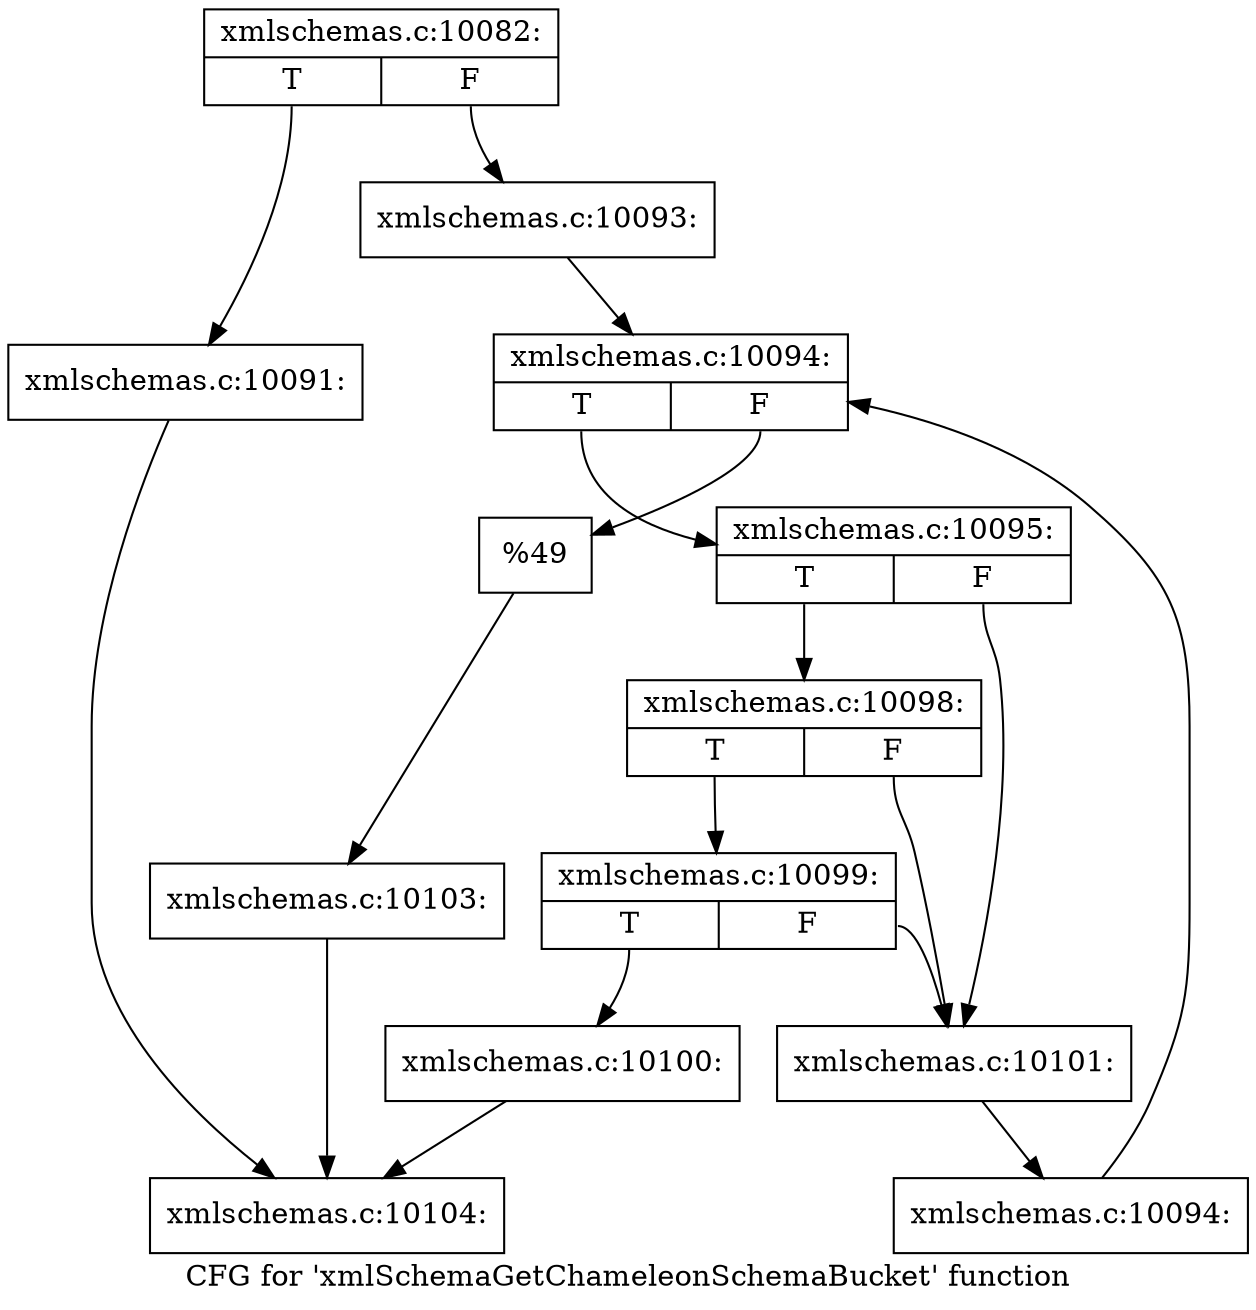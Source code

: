 digraph "CFG for 'xmlSchemaGetChameleonSchemaBucket' function" {
	label="CFG for 'xmlSchemaGetChameleonSchemaBucket' function";

	Node0x55d025ec98c0 [shape=record,label="{xmlschemas.c:10082:|{<s0>T|<s1>F}}"];
	Node0x55d025ec98c0:s0 -> Node0x55d025ecadb0;
	Node0x55d025ec98c0:s1 -> Node0x55d025ecae50;
	Node0x55d025ecadb0 [shape=record,label="{xmlschemas.c:10091:}"];
	Node0x55d025ecadb0 -> Node0x55d025ec9910;
	Node0x55d025ecae50 [shape=record,label="{xmlschemas.c:10093:}"];
	Node0x55d025ecae50 -> Node0x55d025ecb710;
	Node0x55d025ecb710 [shape=record,label="{xmlschemas.c:10094:|{<s0>T|<s1>F}}"];
	Node0x55d025ecb710:s0 -> Node0x55d025ecb9f0;
	Node0x55d025ecb710:s1 -> Node0x55d025ecb570;
	Node0x55d025ecb9f0 [shape=record,label="{xmlschemas.c:10095:|{<s0>T|<s1>F}}"];
	Node0x55d025ecb9f0:s0 -> Node0x55d025ecc410;
	Node0x55d025ecb9f0:s1 -> Node0x55d025ecc340;
	Node0x55d025ecc410 [shape=record,label="{xmlschemas.c:10098:|{<s0>T|<s1>F}}"];
	Node0x55d025ecc410:s0 -> Node0x55d025ecc390;
	Node0x55d025ecc410:s1 -> Node0x55d025ecc340;
	Node0x55d025ecc390 [shape=record,label="{xmlschemas.c:10099:|{<s0>T|<s1>F}}"];
	Node0x55d025ecc390:s0 -> Node0x55d025ecc2f0;
	Node0x55d025ecc390:s1 -> Node0x55d025ecc340;
	Node0x55d025ecc2f0 [shape=record,label="{xmlschemas.c:10100:}"];
	Node0x55d025ecc2f0 -> Node0x55d025ec9910;
	Node0x55d025ecc340 [shape=record,label="{xmlschemas.c:10101:}"];
	Node0x55d025ecc340 -> Node0x55d025ecb960;
	Node0x55d025ecb960 [shape=record,label="{xmlschemas.c:10094:}"];
	Node0x55d025ecb960 -> Node0x55d025ecb710;
	Node0x55d025ecb570 [shape=record,label="{%49}"];
	Node0x55d025ecb570 -> Node0x55d025ecae00;
	Node0x55d025ecae00 [shape=record,label="{xmlschemas.c:10103:}"];
	Node0x55d025ecae00 -> Node0x55d025ec9910;
	Node0x55d025ec9910 [shape=record,label="{xmlschemas.c:10104:}"];
}
